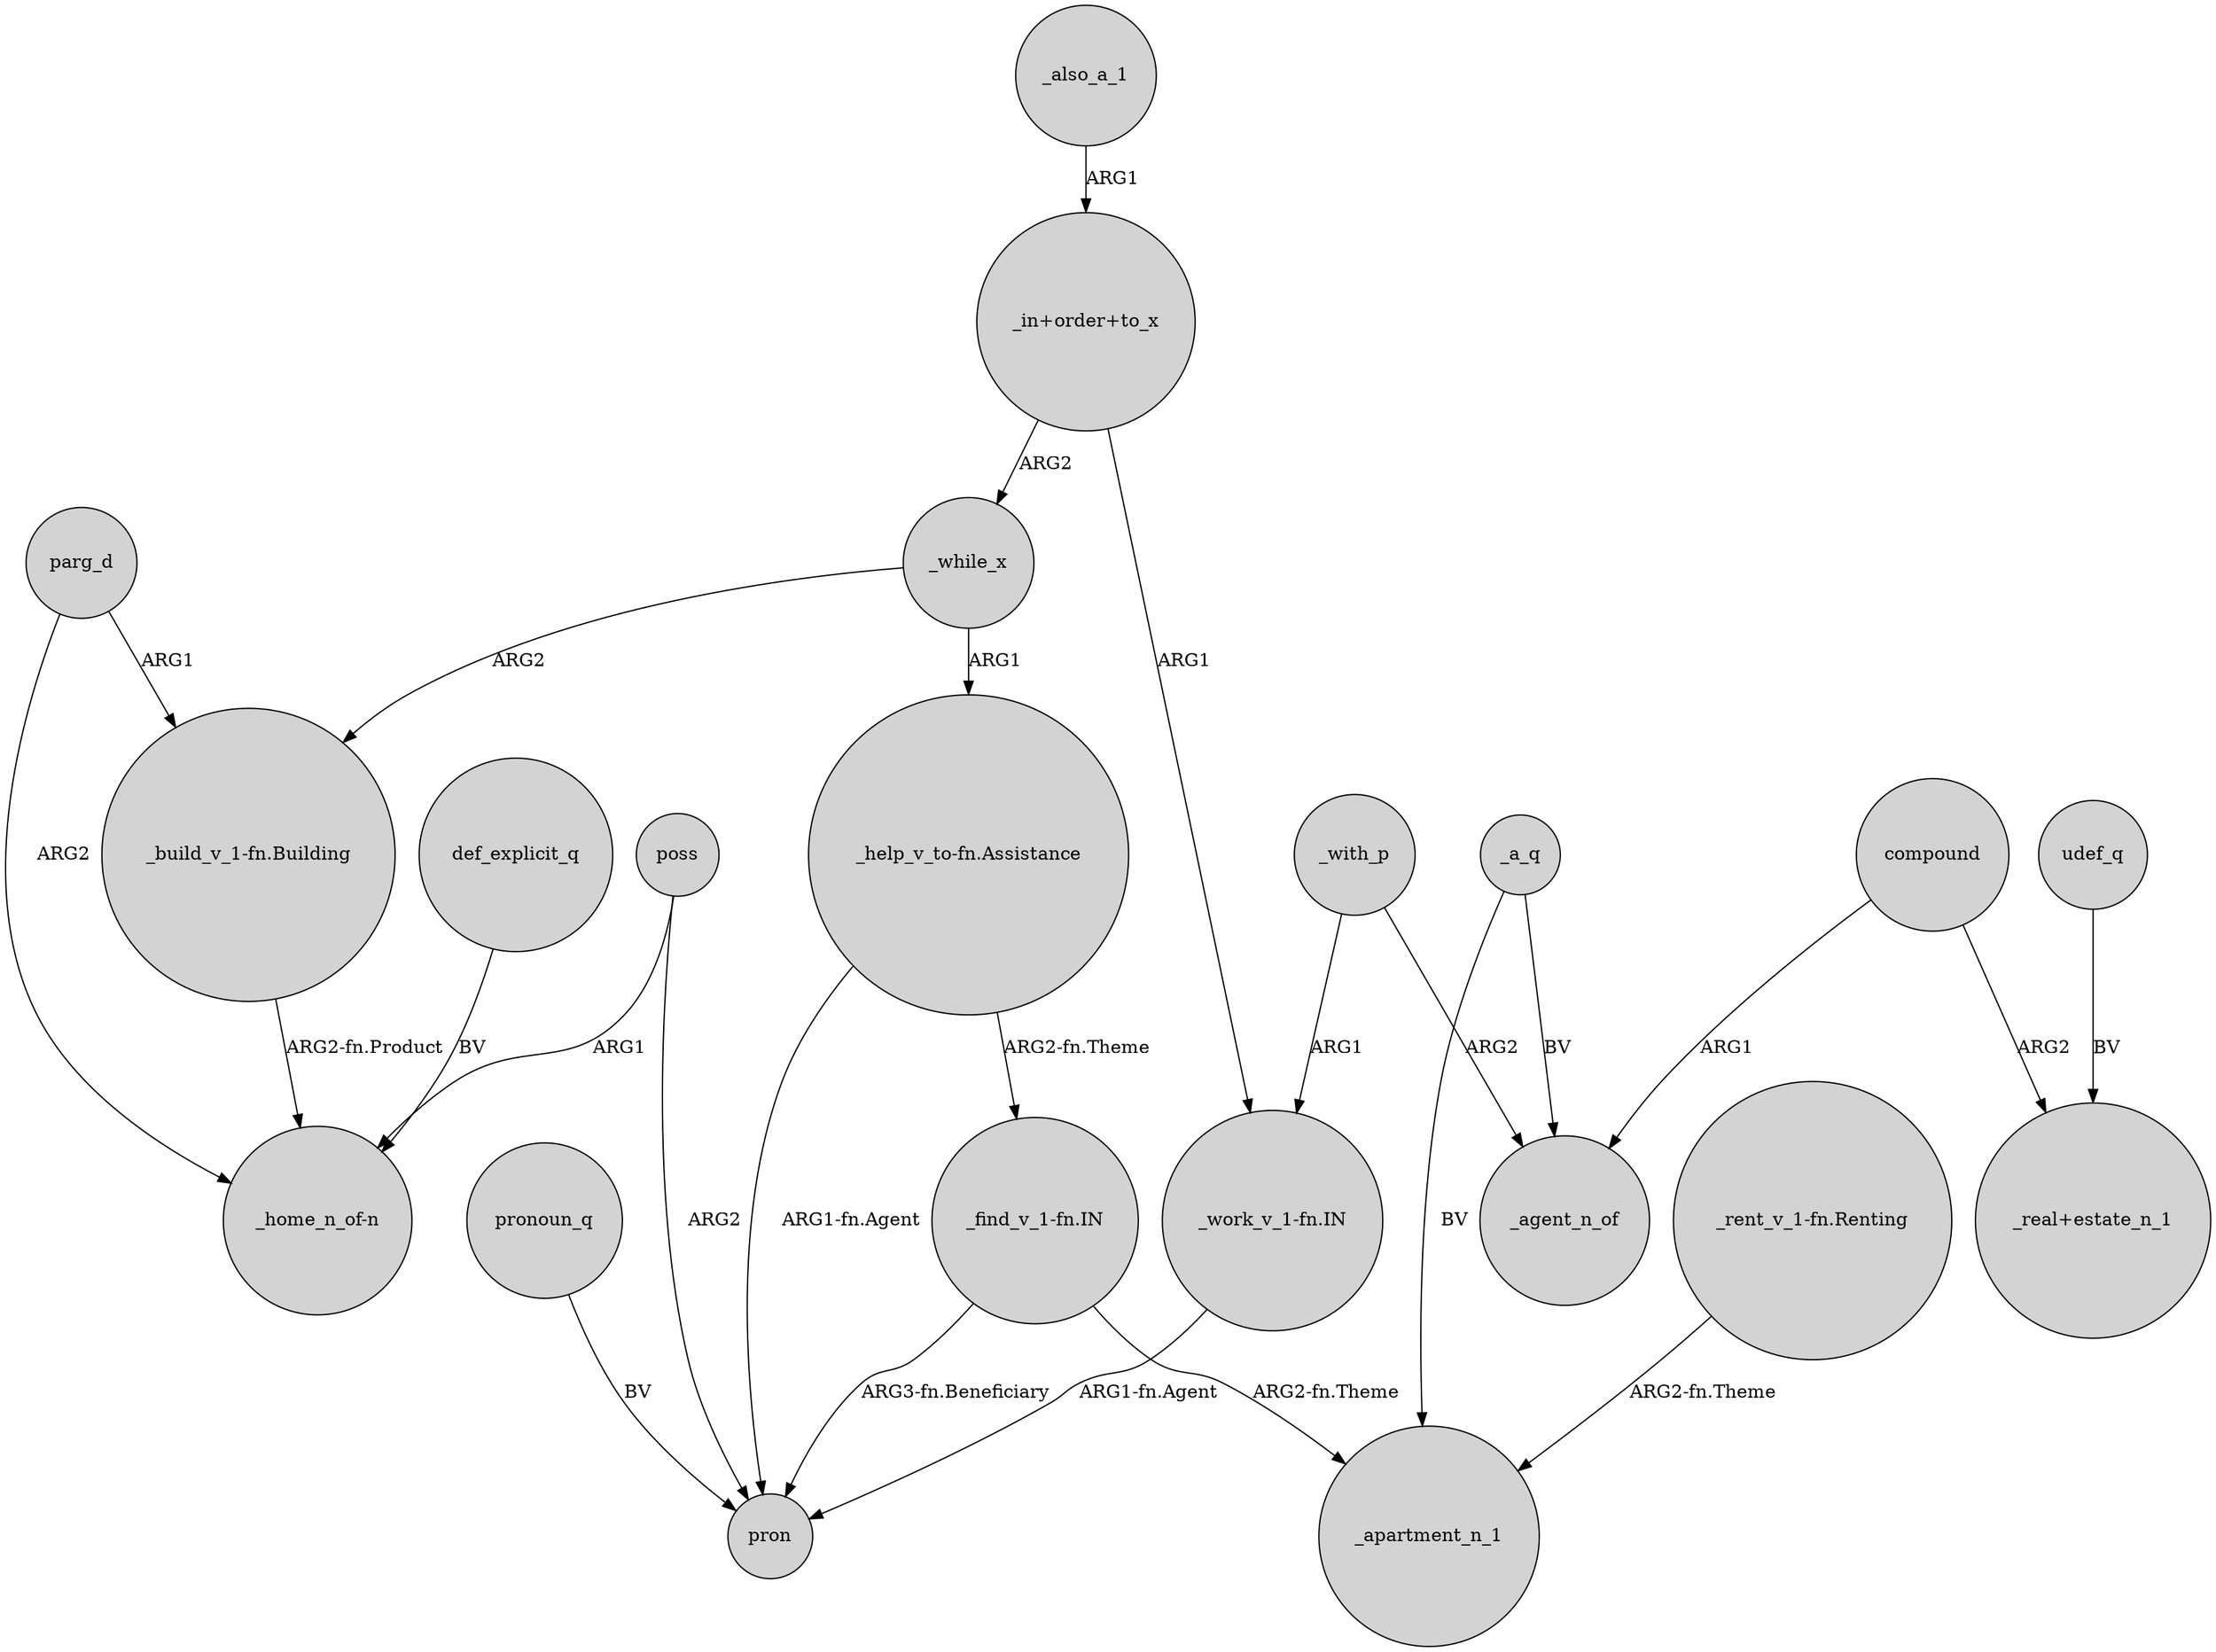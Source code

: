digraph {
	node [shape=circle style=filled]
	_also_a_1 -> "_in+order+to_x" [label=ARG1]
	"_in+order+to_x" -> "_work_v_1-fn.IN" [label=ARG1]
	_with_p -> _agent_n_of [label=ARG2]
	_while_x -> "_build_v_1-fn.Building" [label=ARG2]
	poss -> pron [label=ARG2]
	"_help_v_to-fn.Assistance" -> pron [label="ARG1-fn.Agent"]
	poss -> "_home_n_of-n" [label=ARG1]
	"_help_v_to-fn.Assistance" -> "_find_v_1-fn.IN" [label="ARG2-fn.Theme"]
	"_rent_v_1-fn.Renting" -> _apartment_n_1 [label="ARG2-fn.Theme"]
	"_build_v_1-fn.Building" -> "_home_n_of-n" [label="ARG2-fn.Product"]
	compound -> "_real+estate_n_1" [label=ARG2]
	_while_x -> "_help_v_to-fn.Assistance" [label=ARG1]
	pronoun_q -> pron [label=BV]
	"_work_v_1-fn.IN" -> pron [label="ARG1-fn.Agent"]
	compound -> _agent_n_of [label=ARG1]
	parg_d -> "_build_v_1-fn.Building" [label=ARG1]
	udef_q -> "_real+estate_n_1" [label=BV]
	"_find_v_1-fn.IN" -> _apartment_n_1 [label="ARG2-fn.Theme"]
	"_in+order+to_x" -> _while_x [label=ARG2]
	_a_q -> _agent_n_of [label=BV]
	def_explicit_q -> "_home_n_of-n" [label=BV]
	parg_d -> "_home_n_of-n" [label=ARG2]
	_with_p -> "_work_v_1-fn.IN" [label=ARG1]
	"_find_v_1-fn.IN" -> pron [label="ARG3-fn.Beneficiary"]
	_a_q -> _apartment_n_1 [label=BV]
}
